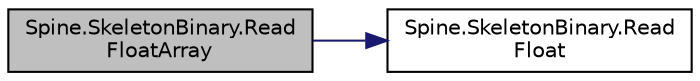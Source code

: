 digraph "Spine.SkeletonBinary.ReadFloatArray"
{
 // LATEX_PDF_SIZE
  edge [fontname="Helvetica",fontsize="10",labelfontname="Helvetica",labelfontsize="10"];
  node [fontname="Helvetica",fontsize="10",shape=record];
  rankdir="LR";
  Node1 [label="Spine.SkeletonBinary.Read\lFloatArray",height=0.2,width=0.4,color="black", fillcolor="grey75", style="filled", fontcolor="black",tooltip=" "];
  Node1 -> Node2 [color="midnightblue",fontsize="10",style="solid",fontname="Helvetica"];
  Node2 [label="Spine.SkeletonBinary.Read\lFloat",height=0.2,width=0.4,color="black", fillcolor="white", style="filled",URL="$class_spine_1_1_skeleton_binary.html#abceb97a66237f069899e4eae6b88cfe5",tooltip=" "];
}
